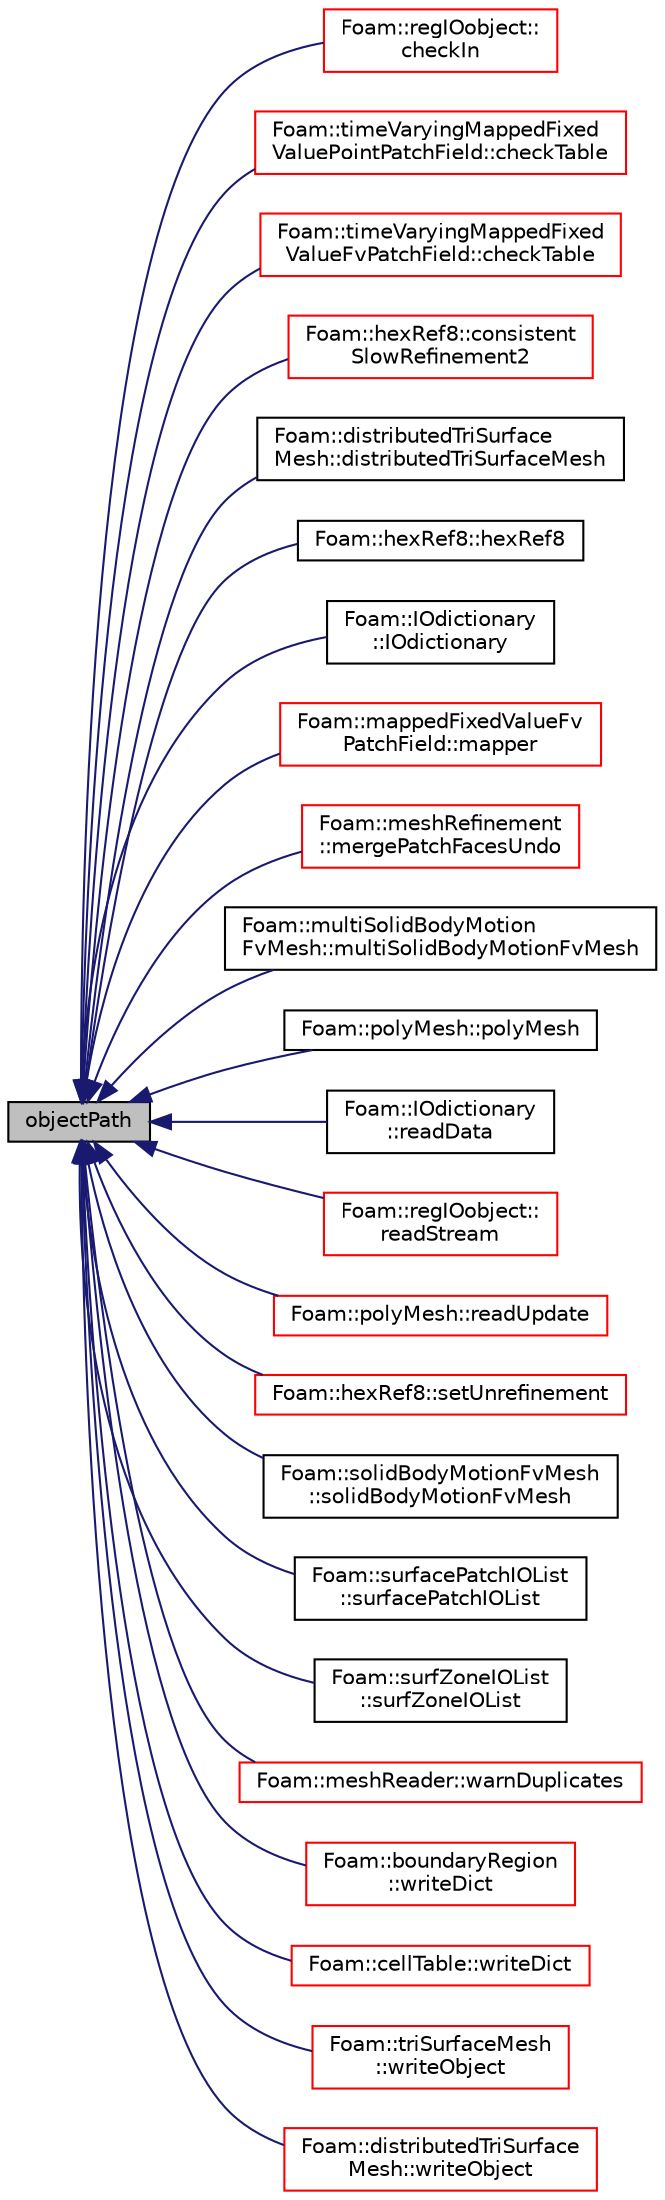 digraph "objectPath"
{
  bgcolor="transparent";
  edge [fontname="Helvetica",fontsize="10",labelfontname="Helvetica",labelfontsize="10"];
  node [fontname="Helvetica",fontsize="10",shape=record];
  rankdir="LR";
  Node1 [label="objectPath",height=0.2,width=0.4,color="black", fillcolor="grey75", style="filled", fontcolor="black"];
  Node1 -> Node2 [dir="back",color="midnightblue",fontsize="10",style="solid",fontname="Helvetica"];
  Node2 [label="Foam::regIOobject::\lcheckIn",height=0.2,width=0.4,color="red",URL="$a02152.html#af9e300b410088279d671077efe9751f8",tooltip="Add object to registry. "];
  Node1 -> Node3 [dir="back",color="midnightblue",fontsize="10",style="solid",fontname="Helvetica"];
  Node3 [label="Foam::timeVaryingMappedFixed\lValuePointPatchField::checkTable",height=0.2,width=0.4,color="red",URL="$a02629.html#a89f63f29ad3b1f1081f9bc42599fef27",tooltip="Find boundary data inbetween current time and interpolate. "];
  Node1 -> Node4 [dir="back",color="midnightblue",fontsize="10",style="solid",fontname="Helvetica"];
  Node4 [label="Foam::timeVaryingMappedFixed\lValueFvPatchField::checkTable",height=0.2,width=0.4,color="red",URL="$a02628.html#a89f63f29ad3b1f1081f9bc42599fef27",tooltip="Find boundary data inbetween current time and interpolate. "];
  Node1 -> Node5 [dir="back",color="midnightblue",fontsize="10",style="solid",fontname="Helvetica"];
  Node5 [label="Foam::hexRef8::consistent\lSlowRefinement2",height=0.2,width=0.4,color="red",URL="$a01011.html#ac6ddabf79074c4c7cc1cfe6908d6c4a9",tooltip="Like consistentSlowRefinement but uses different meshWave. "];
  Node1 -> Node6 [dir="back",color="midnightblue",fontsize="10",style="solid",fontname="Helvetica"];
  Node6 [label="Foam::distributedTriSurface\lMesh::distributedTriSurfaceMesh",height=0.2,width=0.4,color="black",URL="$a00559.html#a6a2bfdfbb57bb45cbcb9975d3de13547",tooltip="Construct read. Does findInstance to find io.local(). "];
  Node1 -> Node7 [dir="back",color="midnightblue",fontsize="10",style="solid",fontname="Helvetica"];
  Node7 [label="Foam::hexRef8::hexRef8",height=0.2,width=0.4,color="black",URL="$a01011.html#a38c122950a32c54a78c49acb2637ac88",tooltip="Construct from mesh, read_if_present refinement data. "];
  Node1 -> Node8 [dir="back",color="midnightblue",fontsize="10",style="solid",fontname="Helvetica"];
  Node8 [label="Foam::IOdictionary\l::IOdictionary",height=0.2,width=0.4,color="black",URL="$a01174.html#a668d1ac4fd646613b3a8063bd830a724",tooltip="Construct given an IOobject. "];
  Node1 -> Node9 [dir="back",color="midnightblue",fontsize="10",style="solid",fontname="Helvetica"];
  Node9 [label="Foam::mappedFixedValueFv\lPatchField::mapper",height=0.2,width=0.4,color="red",URL="$a01420.html#a837223c71261372bc2f1624ec9351309"];
  Node1 -> Node10 [dir="back",color="midnightblue",fontsize="10",style="solid",fontname="Helvetica"];
  Node10 [label="Foam::meshRefinement\l::mergePatchFacesUndo",height=0.2,width=0.4,color="red",URL="$a01473.html#a46abeca243f55035145fe45edc956bef",tooltip="Merge coplanar faces. preserveFaces is != -1 for faces. "];
  Node1 -> Node11 [dir="back",color="midnightblue",fontsize="10",style="solid",fontname="Helvetica"];
  Node11 [label="Foam::multiSolidBodyMotion\lFvMesh::multiSolidBodyMotionFvMesh",height=0.2,width=0.4,color="black",URL="$a01563.html#a51e921d3df17b3742d31ef77f0732942",tooltip="Construct from IOobject. "];
  Node1 -> Node12 [dir="back",color="midnightblue",fontsize="10",style="solid",fontname="Helvetica"];
  Node12 [label="Foam::polyMesh::polyMesh",height=0.2,width=0.4,color="black",URL="$a01921.html#a86bfdf5a1dd18f6959dc33e02dbe89c1",tooltip="Construct from IOobject. "];
  Node1 -> Node13 [dir="back",color="midnightblue",fontsize="10",style="solid",fontname="Helvetica"];
  Node13 [label="Foam::IOdictionary\l::readData",height=0.2,width=0.4,color="black",URL="$a01174.html#ac3b3d77e7369ae2785973778644137c5",tooltip="ReadData function required for regIOobject read operation. "];
  Node1 -> Node14 [dir="back",color="midnightblue",fontsize="10",style="solid",fontname="Helvetica"];
  Node14 [label="Foam::regIOobject::\lreadStream",height=0.2,width=0.4,color="red",URL="$a02152.html#a1cab0be4cd0a737bfcdd4e43a032d3fd",tooltip="Return Istream and check object type against that given. "];
  Node1 -> Node15 [dir="back",color="midnightblue",fontsize="10",style="solid",fontname="Helvetica"];
  Node15 [label="Foam::polyMesh::readUpdate",height=0.2,width=0.4,color="red",URL="$a01921.html#a9d298b9dbcdbe96c85e7ea556233a8c2",tooltip="Update the mesh based on the mesh files saved in. "];
  Node1 -> Node16 [dir="back",color="midnightblue",fontsize="10",style="solid",fontname="Helvetica"];
  Node16 [label="Foam::hexRef8::setUnrefinement",height=0.2,width=0.4,color="red",URL="$a01011.html#aa4246c753057abd6ecf4b510ee30bd99",tooltip="Remove some refinement. Needs to be supplied output of. "];
  Node1 -> Node17 [dir="back",color="midnightblue",fontsize="10",style="solid",fontname="Helvetica"];
  Node17 [label="Foam::solidBodyMotionFvMesh\l::solidBodyMotionFvMesh",height=0.2,width=0.4,color="black",URL="$a02375.html#af7e61ff685d96a6e136432a028e3e50d",tooltip="Construct from IOobject. "];
  Node1 -> Node18 [dir="back",color="midnightblue",fontsize="10",style="solid",fontname="Helvetica"];
  Node18 [label="Foam::surfacePatchIOList\l::surfacePatchIOList",height=0.2,width=0.4,color="black",URL="$a02502.html#afaf45df32d27a5d82144fcf3859302e5",tooltip="Static data someStaticData. "];
  Node1 -> Node19 [dir="back",color="midnightblue",fontsize="10",style="solid",fontname="Helvetica"];
  Node19 [label="Foam::surfZoneIOList\l::surfZoneIOList",height=0.2,width=0.4,color="black",URL="$a02521.html#aacd971853679444296b2907d118fb0ea",tooltip="Construct from IOobject. "];
  Node1 -> Node20 [dir="back",color="midnightblue",fontsize="10",style="solid",fontname="Helvetica"];
  Node20 [label="Foam::meshReader::warnDuplicates",height=0.2,width=0.4,color="red",URL="$a01472.html#a2638db035b2a192cbe57e864292f2823",tooltip="Warn about repeated names. "];
  Node1 -> Node21 [dir="back",color="midnightblue",fontsize="10",style="solid",fontname="Helvetica"];
  Node21 [label="Foam::boundaryRegion\l::writeDict",height=0.2,width=0.4,color="red",URL="$a00152.html#a818f7e6de46d8e92c2a2bdf25c528403",tooltip="Write constant/boundaryRegion for later reuse. "];
  Node1 -> Node22 [dir="back",color="midnightblue",fontsize="10",style="solid",fontname="Helvetica"];
  Node22 [label="Foam::cellTable::writeDict",height=0.2,width=0.4,color="red",URL="$a00238.html#a7f45e4b7995dd70575d8f9453f0de76d",tooltip="Write constant/cellTable for later reuse. "];
  Node1 -> Node23 [dir="back",color="midnightblue",fontsize="10",style="solid",fontname="Helvetica"];
  Node23 [label="Foam::triSurfaceMesh\l::writeObject",height=0.2,width=0.4,color="red",URL="$a02697.html#aa4d5557147f7b9288cfbf5222d503307",tooltip="Write using given format, version and compression. "];
  Node1 -> Node24 [dir="back",color="midnightblue",fontsize="10",style="solid",fontname="Helvetica"];
  Node24 [label="Foam::distributedTriSurface\lMesh::writeObject",height=0.2,width=0.4,color="red",URL="$a00559.html#aa4d5557147f7b9288cfbf5222d503307",tooltip="Write using given format, version and compression. "];
}
